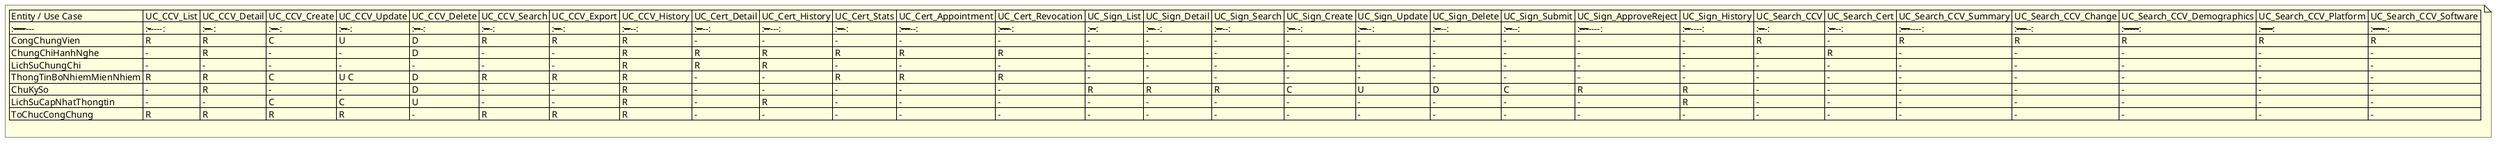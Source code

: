 @startuml CRUD_Matrix
note as CRUD_Matrix
| Entity / Use Case        | UC_CCV_List | UC_CCV_Detail | UC_CCV_Create | UC_CCV_Update | UC_CCV_Delete | UC_CCV_Search | UC_CCV_Export | UC_CCV_History | UC_Cert_Detail | UC_Cert_History | UC_Cert_Stats | UC_Cert_Appointment | UC_Cert_Revocation | UC_Sign_List | UC_Sign_Detail | UC_Sign_Search | UC_Sign_Create | UC_Sign_Update | UC_Sign_Delete | UC_Sign_Submit | UC_Sign_ApproveReject | UC_Sign_History | UC_Search_CCV | UC_Search_Cert | UC_Search_CCV_Summary | UC_Search_CCV_Change | UC_Search_CCV_Demographics | UC_Search_CCV_Platform | UC_Search_CCV_Software |
| :----------------------- | :---------: | :-----------: | :-----------: | :-----------: | :-----------: | :-----------: | :-----------: | :------------: | :------------: | :-------------: | :-----------: | :-----------------: | :----------------: | :----------: | :------------: | :------------: | :------------: | :------------: | :------------: | :------------: | :-------------------: | :--------------: | :-----------: | :------------: | :-------------------: | :-----------------: | :-------------------------: | :--------------------: | :---------------------: |
| CongChungVien            | R           | R             | C             | U             | D             | R             | R             | R              | -              | -               | -             | -                   | -                  | -            | -              | -              | -              | -              | -              | -              | -                     | -                | R             | -              | R                     | R                   | R                           | R                      | R                       |
| ChungChiHanhNghe         | -           | R             | -             | -             | D             | -             | -             | R              | R              | R               | R             | R                   | R                  | -            | -              | -              | -              | -              | -              | -              | -                     | -                | -             | R              | -                     | -                   | -                           | -                      | -                       |
| LichSuChungChi           | -           | -             | -             | -             | -             | -             | -             | R              | R              | R               | -             | -                   | -                  | -            | -              | -              | -              | -              | -              | -              | -                     | -                | -             | -              | -                     | -                   | -                           | -                      | -                       |
| ThongTinBoNhiemMienNhiem | R           | R             | C             | U C           | D             | R             | R             | R              | -              | -               | R             | R                   | R                  | -            | -              | -              | -              | -              | -              | -              | -                     | -                | -             | -              | -                     | -                   | -                           | -                      | -                       |
| ChuKySo                  | -           | R             | -             | -             | D             | -             | -             | R              | -              | -               | -             | -                   | -                  | R            | R              | R              | C              | U              | D              | C              | R                     | R                | -             | -              | -                     | -                   | -                           | -                      | -                       |
| LichSuCapNhatThongtin    | -           | -             | C             | C             | U             | -             | -             | R              | -              | R               | -             | -                   | -                  | -            | -              | -              | -              | -              | -              | -              | -                     | R                | -             | -              | -                     | -                   | -                           | -                      | -                       |
| ToChucCongChung          | R           | R             | R             | R             | -             | R             | R             | R              | -              | -               | -             | -                   | -                  | -            | -              | -              | -              | -              | -              | -              | -                     | -                | -             | -              | -                     | -                   | -                           | -                      | -                       |

end note
@enduml

